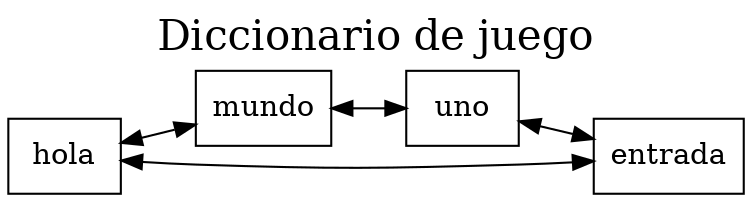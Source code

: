 digraph G {rankdir=LR
graph[label="Diccionario de juego", labelloc=t, fontsize=20]
node[shape = box];
Nodo0 [label = "hola"];
Nodo1 [label = "mundo"];
Nodo2 [label = "uno"];
Nodo3 [label = "entrada"];
Nodo0->Nodo1[dir=both];
Nodo1->Nodo2[dir=both];
Nodo2->Nodo3[dir=both];
Nodo0->Nodo3[dir=both]
}